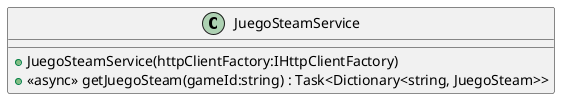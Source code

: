 @startuml
class JuegoSteamService {
    + JuegoSteamService(httpClientFactory:IHttpClientFactory)
    + <<async>> getJuegoSteam(gameId:string) : Task<Dictionary<string, JuegoSteam>>
}
@enduml
